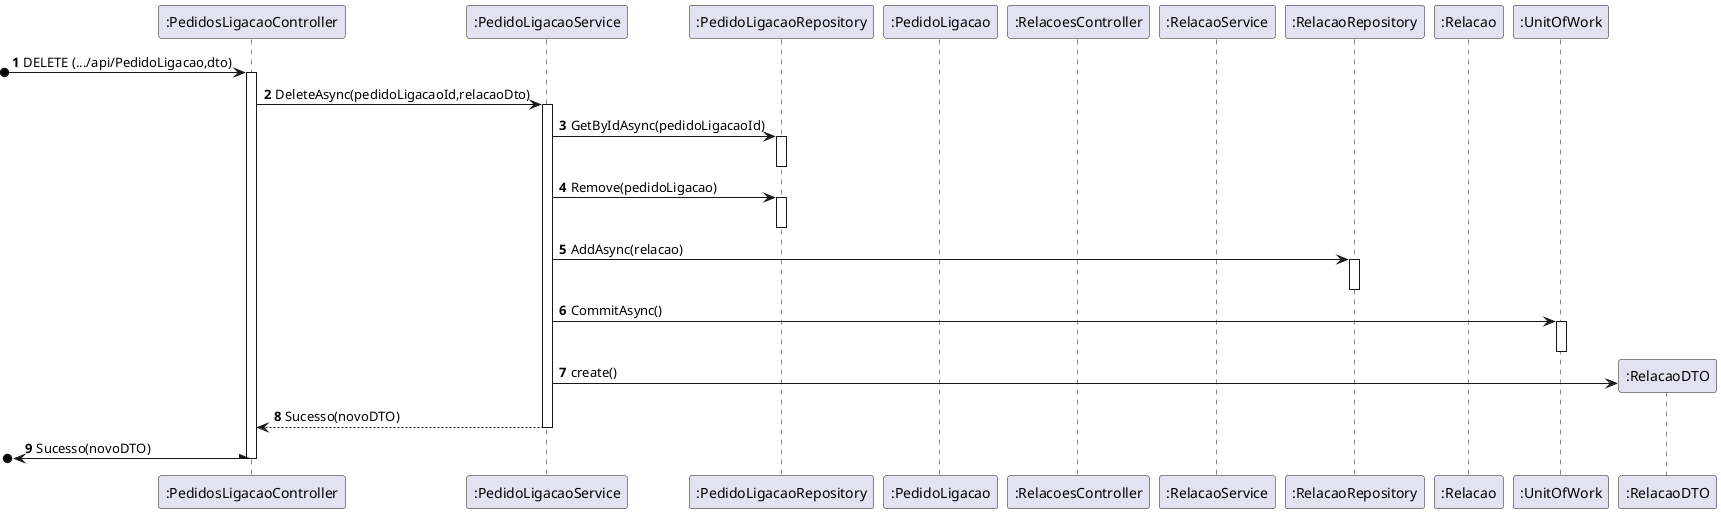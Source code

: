 @startuml
autonumber

participant ":PedidosLigacaoController" as CTRL1
participant ":PedidoLigacaoService" as S1
participant ":PedidoLigacaoRepository" as REPO1
participant ":PedidoLigacao" as R1
participant ":RelacoesController" as CTRL
participant ":RelacaoService" as S
participant ":RelacaoRepository" as REPO
participant ":Relacao" as R
participant ":UnitOfWork" as UOW
participant ":RelacaoDTO" as DTO


?o-> CTRL1 : DELETE (.../api/PedidoLigacao,dto)
activate CTRL1
    CTRL1 -> S1: DeleteAsync(pedidoLigacaoId,relacaoDto)
    activate S1
        S1 -> REPO1: GetByIdAsync(pedidoLigacaoId)
                activate REPO1
                deactivate REPO1
        S1 -> REPO1: Remove(pedidoLigacao)
        activate REPO1
        deactivate REPO1
        S1 -> REPO: AddAsync(relacao)
                activate REPO
                deactivate REPO
                S1-> UOW: CommitAsync()
                activate UOW
                deactivate UOW
                S1-> DTO **:  create()
            S1-->CTRL1 : Sucesso(novoDTO)
            deactivate S1
            [o<-\ CTRL1: Sucesso(novoDTO)
deactivate CTRL1


@enduml